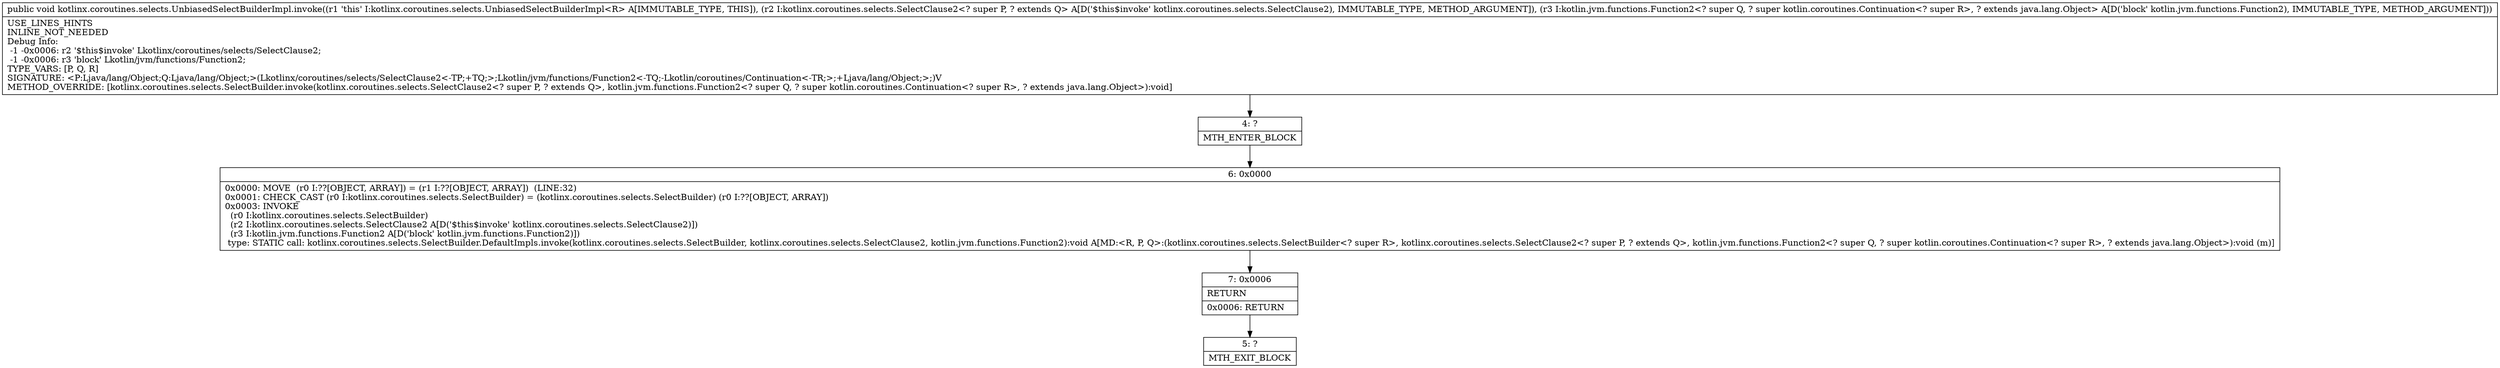 digraph "CFG forkotlinx.coroutines.selects.UnbiasedSelectBuilderImpl.invoke(Lkotlinx\/coroutines\/selects\/SelectClause2;Lkotlin\/jvm\/functions\/Function2;)V" {
Node_4 [shape=record,label="{4\:\ ?|MTH_ENTER_BLOCK\l}"];
Node_6 [shape=record,label="{6\:\ 0x0000|0x0000: MOVE  (r0 I:??[OBJECT, ARRAY]) = (r1 I:??[OBJECT, ARRAY])  (LINE:32)\l0x0001: CHECK_CAST (r0 I:kotlinx.coroutines.selects.SelectBuilder) = (kotlinx.coroutines.selects.SelectBuilder) (r0 I:??[OBJECT, ARRAY]) \l0x0003: INVOKE  \l  (r0 I:kotlinx.coroutines.selects.SelectBuilder)\l  (r2 I:kotlinx.coroutines.selects.SelectClause2 A[D('$this$invoke' kotlinx.coroutines.selects.SelectClause2)])\l  (r3 I:kotlin.jvm.functions.Function2 A[D('block' kotlin.jvm.functions.Function2)])\l type: STATIC call: kotlinx.coroutines.selects.SelectBuilder.DefaultImpls.invoke(kotlinx.coroutines.selects.SelectBuilder, kotlinx.coroutines.selects.SelectClause2, kotlin.jvm.functions.Function2):void A[MD:\<R, P, Q\>:(kotlinx.coroutines.selects.SelectBuilder\<? super R\>, kotlinx.coroutines.selects.SelectClause2\<? super P, ? extends Q\>, kotlin.jvm.functions.Function2\<? super Q, ? super kotlin.coroutines.Continuation\<? super R\>, ? extends java.lang.Object\>):void (m)]\l}"];
Node_7 [shape=record,label="{7\:\ 0x0006|RETURN\l|0x0006: RETURN   \l}"];
Node_5 [shape=record,label="{5\:\ ?|MTH_EXIT_BLOCK\l}"];
MethodNode[shape=record,label="{public void kotlinx.coroutines.selects.UnbiasedSelectBuilderImpl.invoke((r1 'this' I:kotlinx.coroutines.selects.UnbiasedSelectBuilderImpl\<R\> A[IMMUTABLE_TYPE, THIS]), (r2 I:kotlinx.coroutines.selects.SelectClause2\<? super P, ? extends Q\> A[D('$this$invoke' kotlinx.coroutines.selects.SelectClause2), IMMUTABLE_TYPE, METHOD_ARGUMENT]), (r3 I:kotlin.jvm.functions.Function2\<? super Q, ? super kotlin.coroutines.Continuation\<? super R\>, ? extends java.lang.Object\> A[D('block' kotlin.jvm.functions.Function2), IMMUTABLE_TYPE, METHOD_ARGUMENT]))  | USE_LINES_HINTS\lINLINE_NOT_NEEDED\lDebug Info:\l  \-1 \-0x0006: r2 '$this$invoke' Lkotlinx\/coroutines\/selects\/SelectClause2;\l  \-1 \-0x0006: r3 'block' Lkotlin\/jvm\/functions\/Function2;\lTYPE_VARS: [P, Q, R]\lSIGNATURE: \<P:Ljava\/lang\/Object;Q:Ljava\/lang\/Object;\>(Lkotlinx\/coroutines\/selects\/SelectClause2\<\-TP;+TQ;\>;Lkotlin\/jvm\/functions\/Function2\<\-TQ;\-Lkotlin\/coroutines\/Continuation\<\-TR;\>;+Ljava\/lang\/Object;\>;)V\lMETHOD_OVERRIDE: [kotlinx.coroutines.selects.SelectBuilder.invoke(kotlinx.coroutines.selects.SelectClause2\<? super P, ? extends Q\>, kotlin.jvm.functions.Function2\<? super Q, ? super kotlin.coroutines.Continuation\<? super R\>, ? extends java.lang.Object\>):void]\l}"];
MethodNode -> Node_4;Node_4 -> Node_6;
Node_6 -> Node_7;
Node_7 -> Node_5;
}

